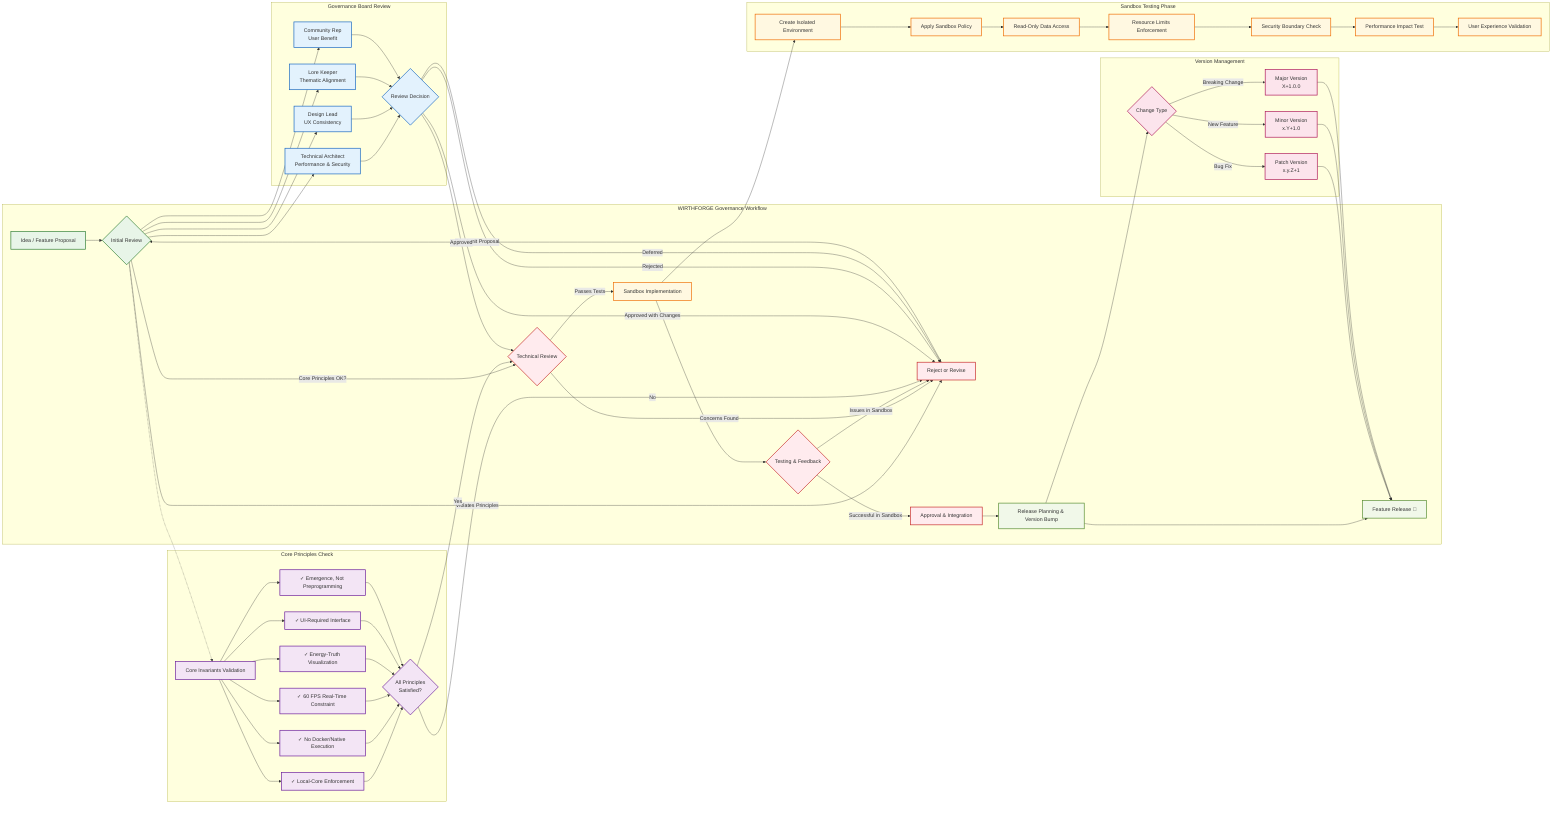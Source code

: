 graph LR
    subgraph "WIRTHFORGE Governance Workflow"
        A[Idea / Feature Proposal] --> B{Initial Review}
        B -->|Core Principles OK?| C{Technical Review}
        B -->|Violates Principles| G[Reject or Revise]
        
        C -->|Passes Tests| D[Sandbox Implementation]
        C -->|Concerns Found| G
        
        D --> E{Testing & Feedback}
        E -->|Successful in Sandbox| F[Approval & Integration]
        E -->|Issues in Sandbox| G
        
        F --> H[Release Planning & Version Bump]
        H --> I[Feature Release 🚀]
        G -->|Resubmit Proposal| B
    end
    
    subgraph "Governance Board Review"
        B --> B1[Technical Architect<br/>Performance & Security]
        B --> B2[Design Lead<br/>UX Consistency]
        B --> B3[Lore Keeper<br/>Thematic Alignment]
        B --> B4[Community Rep<br/>User Benefit]
        
        B1 --> ReviewDecision{Review Decision}
        B2 --> ReviewDecision
        B3 --> ReviewDecision
        B4 --> ReviewDecision
    end
    
    subgraph "Core Principles Check"
        PrincipleCheck[Core Invariants Validation]
        PrincipleCheck --> P1[✓ Local-Core Enforcement]
        PrincipleCheck --> P2[✓ No Docker/Native Execution]
        PrincipleCheck --> P3[✓ 60 FPS Real-Time Constraint]
        PrincipleCheck --> P4[✓ Energy-Truth Visualization]
        PrincipleCheck --> P5[✓ UI-Required Interface]
        PrincipleCheck --> P6[✓ Emergence, Not Preprogramming]
        
        P1 --> PrincipleResult{All Principles<br/>Satisfied?}
        P2 --> PrincipleResult
        P3 --> PrincipleResult
        P4 --> PrincipleResult
        P5 --> PrincipleResult
        P6 --> PrincipleResult
    end
    
    subgraph "Sandbox Testing Phase"
        D --> S1[Create Isolated Environment]
        S1 --> S2[Apply Sandbox Policy]
        S2 --> S3[Read-Only Data Access]
        S3 --> S4[Resource Limits Enforcement]
        S4 --> S5[Security Boundary Check]
        S5 --> S6[Performance Impact Test]
        S6 --> S7[User Experience Validation]
    end
    
    subgraph "Version Management"
        H --> V1{Change Type}
        V1 -->|Bug Fix| V2[Patch Version<br/>x.y.Z+1]
        V1 -->|New Feature| V3[Minor Version<br/>x.Y+1.0]
        V1 -->|Breaking Change| V4[Major Version<br/>X+1.0.0]
        
        V2 --> I
        V3 --> I
        V4 --> I
    end
    
    %% Connect principle check to main flow
    B -.-> PrincipleCheck
    PrincipleResult -->|Yes| C
    PrincipleResult -->|No| G
    
    %% Connect review to main flow
    ReviewDecision -->|Approved| C
    ReviewDecision -->|Approved with Changes| G
    ReviewDecision -->|Rejected| G
    ReviewDecision -->|Deferred| G
    
    %% Styling
    classDef proposal fill:#e8f5e8,stroke:#2e7d32,stroke-width:2px
    classDef review fill:#e3f2fd,stroke:#1565c0,stroke-width:2px
    classDef principles fill:#f3e5f5,stroke:#6a1b9a,stroke-width:2px
    classDef sandbox fill:#fff8e1,stroke:#ef6c00,stroke-width:2px
    classDef decision fill:#ffebee,stroke:#c62828,stroke-width:2px
    classDef release fill:#f1f8e9,stroke:#558b2f,stroke-width:2px
    classDef version fill:#fce4ec,stroke:#ad1457,stroke-width:2px
    
    class A,B proposal
    class B1,B2,B3,B4,ReviewDecision review
    class PrincipleCheck,P1,P2,P3,P4,P5,P6,PrincipleResult principles
    class D,S1,S2,S3,S4,S5,S6,S7 sandbox
    class C,E,F,G decision
    class H,I release
    class V1,V2,V3,V4 version